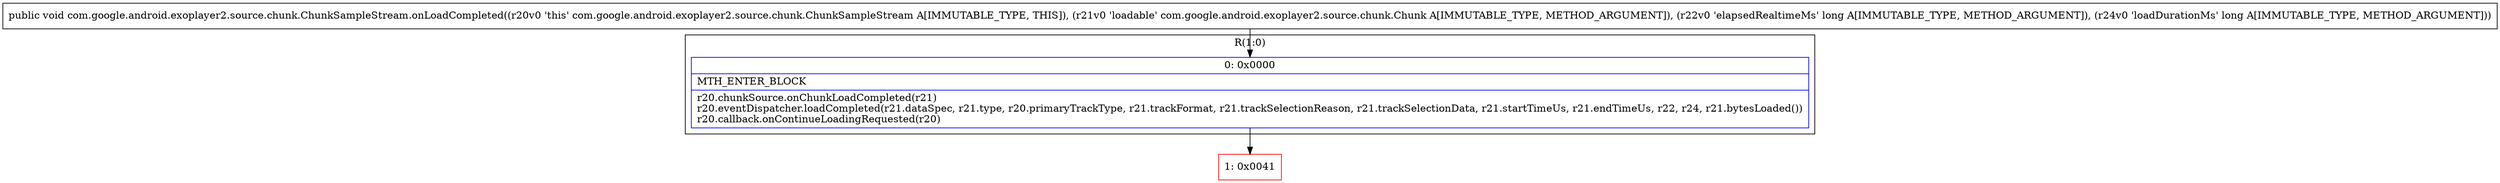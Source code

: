digraph "CFG forcom.google.android.exoplayer2.source.chunk.ChunkSampleStream.onLoadCompleted(Lcom\/google\/android\/exoplayer2\/source\/chunk\/Chunk;JJ)V" {
subgraph cluster_Region_30841604 {
label = "R(1:0)";
node [shape=record,color=blue];
Node_0 [shape=record,label="{0\:\ 0x0000|MTH_ENTER_BLOCK\l|r20.chunkSource.onChunkLoadCompleted(r21)\lr20.eventDispatcher.loadCompleted(r21.dataSpec, r21.type, r20.primaryTrackType, r21.trackFormat, r21.trackSelectionReason, r21.trackSelectionData, r21.startTimeUs, r21.endTimeUs, r22, r24, r21.bytesLoaded())\lr20.callback.onContinueLoadingRequested(r20)\l}"];
}
Node_1 [shape=record,color=red,label="{1\:\ 0x0041}"];
MethodNode[shape=record,label="{public void com.google.android.exoplayer2.source.chunk.ChunkSampleStream.onLoadCompleted((r20v0 'this' com.google.android.exoplayer2.source.chunk.ChunkSampleStream A[IMMUTABLE_TYPE, THIS]), (r21v0 'loadable' com.google.android.exoplayer2.source.chunk.Chunk A[IMMUTABLE_TYPE, METHOD_ARGUMENT]), (r22v0 'elapsedRealtimeMs' long A[IMMUTABLE_TYPE, METHOD_ARGUMENT]), (r24v0 'loadDurationMs' long A[IMMUTABLE_TYPE, METHOD_ARGUMENT])) }"];
MethodNode -> Node_0;
Node_0 -> Node_1;
}

